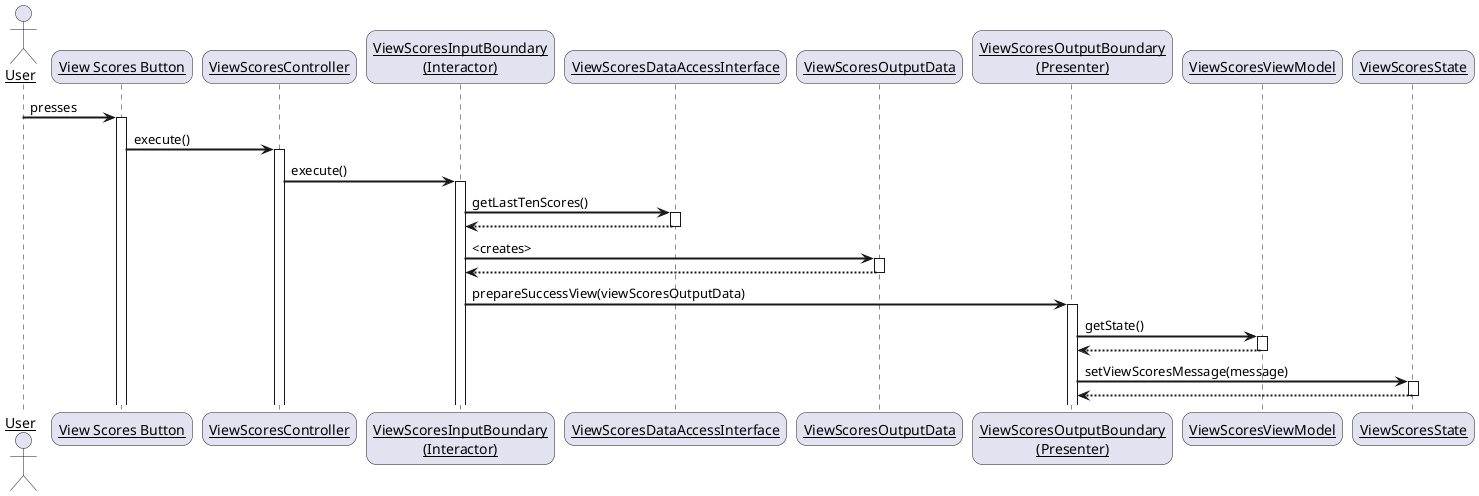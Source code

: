 @startuml
skinparam sequenceArrowThickness 2
skinparam roundcorner 20
skinparam sequenceParticipant underline

actor User
participant "View Scores Button" as BU
participant "ViewScoresController" as A
participant "ViewScoresInputBoundary\n(Interactor)" as B
participant "ViewScoresDataAccessInterface" as C
participant "ViewScoresOutputData" as D
participant "ViewScoresOutputBoundary\n(Presenter)" as E
participant "ViewScoresViewModel" as F
participant "ViewScoresState" as G

User -> BU: presses
activate BU

BU -> A: execute()
activate A

A -> B: execute()
activate B

B -> C: getLastTenScores()
activate C

C --> B
deactivate C

B -> D: <creates>
activate D

D --> B
deactivate D

B -> E: prepareSuccessView(viewScoresOutputData)
activate E

E -> F: getState()
activate F

F --> E
deactivate F

E -> G: setViewScoresMessage(message)
activate G

G --> E
deactivate G


@enduml